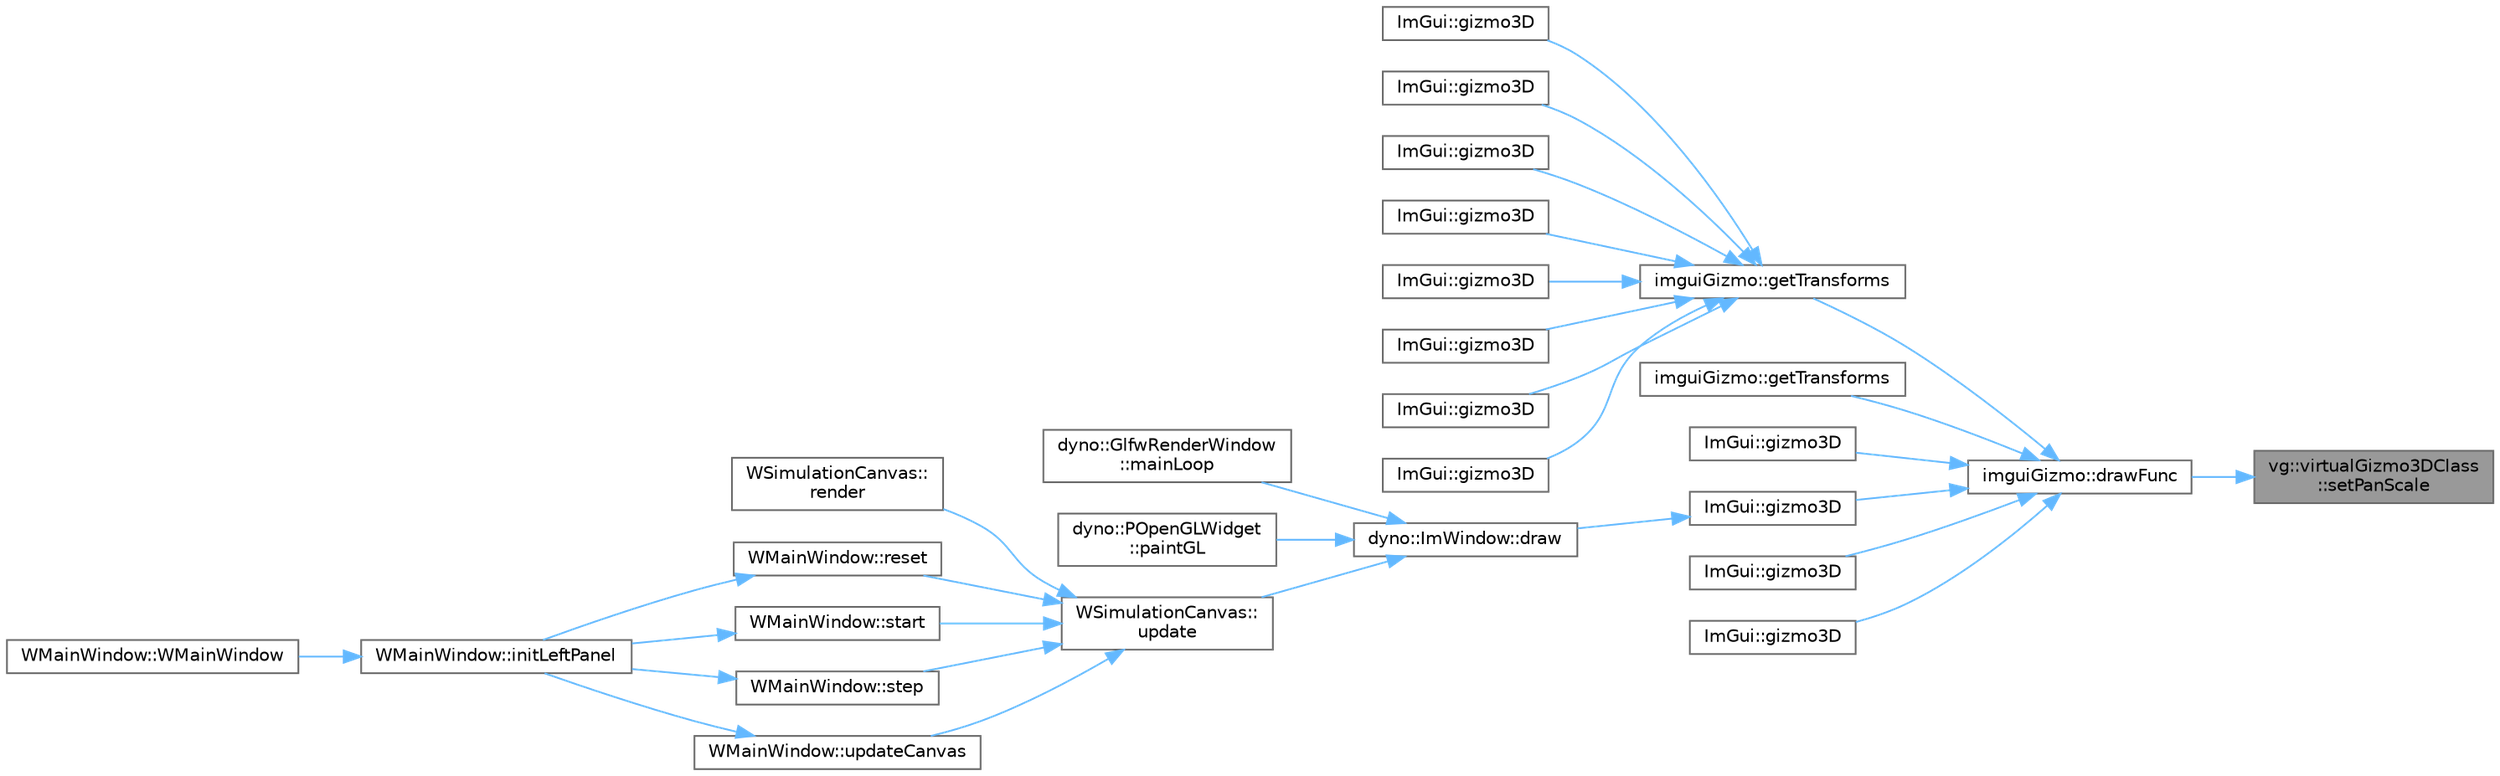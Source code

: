 digraph "vg::virtualGizmo3DClass::setPanScale"
{
 // LATEX_PDF_SIZE
  bgcolor="transparent";
  edge [fontname=Helvetica,fontsize=10,labelfontname=Helvetica,labelfontsize=10];
  node [fontname=Helvetica,fontsize=10,shape=box,height=0.2,width=0.4];
  rankdir="RL";
  Node1 [id="Node000001",label="vg::virtualGizmo3DClass\l::setPanScale",height=0.2,width=0.4,color="gray40", fillcolor="grey60", style="filled", fontcolor="black",tooltip=" "];
  Node1 -> Node2 [id="edge1_Node000001_Node000002",dir="back",color="steelblue1",style="solid",tooltip=" "];
  Node2 [id="Node000002",label="imguiGizmo::drawFunc",height=0.2,width=0.4,color="grey40", fillcolor="white", style="filled",URL="$structimgui_gizmo.html#a2c005d30d9ee3d3937373021936c1767",tooltip=" "];
  Node2 -> Node3 [id="edge2_Node000002_Node000003",dir="back",color="steelblue1",style="solid",tooltip=" "];
  Node3 [id="Node000003",label="imguiGizmo::getTransforms",height=0.2,width=0.4,color="grey40", fillcolor="white", style="filled",URL="$structimgui_gizmo.html#a241e926bd8739c54983bcd91be4b6ae3",tooltip=" "];
  Node3 -> Node4 [id="edge3_Node000003_Node000004",dir="back",color="steelblue1",style="solid",tooltip=" "];
  Node4 [id="Node000004",label="ImGui::gizmo3D",height=0.2,width=0.4,color="grey40", fillcolor="white", style="filled",URL="$namespace_im_gui.html#a61af30d549f6c2243c57a0d0d061e09a",tooltip=" "];
  Node3 -> Node5 [id="edge4_Node000003_Node000005",dir="back",color="steelblue1",style="solid",tooltip=" "];
  Node5 [id="Node000005",label="ImGui::gizmo3D",height=0.2,width=0.4,color="grey40", fillcolor="white", style="filled",URL="$namespace_im_gui.html#a877be18466d4e04f0b09af645d4406e1",tooltip=" "];
  Node3 -> Node6 [id="edge5_Node000003_Node000006",dir="back",color="steelblue1",style="solid",tooltip=" "];
  Node6 [id="Node000006",label="ImGui::gizmo3D",height=0.2,width=0.4,color="grey40", fillcolor="white", style="filled",URL="$namespace_im_gui.html#aca23c804bdcbc5de33b66933c14b5ad5",tooltip=" "];
  Node3 -> Node7 [id="edge6_Node000003_Node000007",dir="back",color="steelblue1",style="solid",tooltip=" "];
  Node7 [id="Node000007",label="ImGui::gizmo3D",height=0.2,width=0.4,color="grey40", fillcolor="white", style="filled",URL="$namespace_im_gui.html#af8ad013ce393b429a4a25fac01db6eda",tooltip=" "];
  Node3 -> Node8 [id="edge7_Node000003_Node000008",dir="back",color="steelblue1",style="solid",tooltip=" "];
  Node8 [id="Node000008",label="ImGui::gizmo3D",height=0.2,width=0.4,color="grey40", fillcolor="white", style="filled",URL="$namespace_im_gui.html#ae46fdfc64230fbd1698c69abd92fdfd6",tooltip=" "];
  Node3 -> Node9 [id="edge8_Node000003_Node000009",dir="back",color="steelblue1",style="solid",tooltip=" "];
  Node9 [id="Node000009",label="ImGui::gizmo3D",height=0.2,width=0.4,color="grey40", fillcolor="white", style="filled",URL="$namespace_im_gui.html#a027118ce41bc41c2f73b6d6e53140a85",tooltip=" "];
  Node3 -> Node10 [id="edge9_Node000003_Node000010",dir="back",color="steelblue1",style="solid",tooltip=" "];
  Node10 [id="Node000010",label="ImGui::gizmo3D",height=0.2,width=0.4,color="grey40", fillcolor="white", style="filled",URL="$namespace_im_gui.html#a11d3b06a2efc1fbdd031cc2685b01eed",tooltip=" "];
  Node3 -> Node11 [id="edge10_Node000003_Node000011",dir="back",color="steelblue1",style="solid",tooltip=" "];
  Node11 [id="Node000011",label="ImGui::gizmo3D",height=0.2,width=0.4,color="grey40", fillcolor="white", style="filled",URL="$namespace_im_gui.html#a2d2455778ebb948b9a7ca59128bc8493",tooltip=" "];
  Node2 -> Node12 [id="edge11_Node000002_Node000012",dir="back",color="steelblue1",style="solid",tooltip=" "];
  Node12 [id="Node000012",label="imguiGizmo::getTransforms",height=0.2,width=0.4,color="grey40", fillcolor="white", style="filled",URL="$structimgui_gizmo.html#a2069152a9dbaa940aa7d07c612afea8c",tooltip=" "];
  Node2 -> Node13 [id="edge12_Node000002_Node000013",dir="back",color="steelblue1",style="solid",tooltip=" "];
  Node13 [id="Node000013",label="ImGui::gizmo3D",height=0.2,width=0.4,color="grey40", fillcolor="white", style="filled",URL="$namespace_im_gui.html#af61ec011c335cdee3b2f83ef42d5b05e",tooltip=" "];
  Node2 -> Node14 [id="edge13_Node000002_Node000014",dir="back",color="steelblue1",style="solid",tooltip=" "];
  Node14 [id="Node000014",label="ImGui::gizmo3D",height=0.2,width=0.4,color="grey40", fillcolor="white", style="filled",URL="$namespace_im_gui.html#a90c2cd6c4e407679a6fb59114728de1b",tooltip=" "];
  Node14 -> Node15 [id="edge14_Node000014_Node000015",dir="back",color="steelblue1",style="solid",tooltip=" "];
  Node15 [id="Node000015",label="dyno::ImWindow::draw",height=0.2,width=0.4,color="grey40", fillcolor="white", style="filled",URL="$classdyno_1_1_im_window.html#a5075b54a2c06c5ca3ba633b3388cd836",tooltip=" "];
  Node15 -> Node16 [id="edge15_Node000015_Node000016",dir="back",color="steelblue1",style="solid",tooltip=" "];
  Node16 [id="Node000016",label="dyno::GlfwRenderWindow\l::mainLoop",height=0.2,width=0.4,color="grey40", fillcolor="white", style="filled",URL="$classdyno_1_1_glfw_render_window.html#a3bb103fce2b4642f10773e3c2ca9972d",tooltip=" "];
  Node15 -> Node17 [id="edge16_Node000015_Node000017",dir="back",color="steelblue1",style="solid",tooltip=" "];
  Node17 [id="Node000017",label="dyno::POpenGLWidget\l::paintGL",height=0.2,width=0.4,color="grey40", fillcolor="white", style="filled",URL="$classdyno_1_1_p_open_g_l_widget.html#ac3a49d40cf6bccf88a5b46f18f98ad07",tooltip=" "];
  Node15 -> Node18 [id="edge17_Node000015_Node000018",dir="back",color="steelblue1",style="solid",tooltip=" "];
  Node18 [id="Node000018",label="WSimulationCanvas::\lupdate",height=0.2,width=0.4,color="grey40", fillcolor="white", style="filled",URL="$class_w_simulation_canvas.html#af330bd93a0dc5ced223cf07561b2374d",tooltip=" "];
  Node18 -> Node19 [id="edge18_Node000018_Node000019",dir="back",color="steelblue1",style="solid",tooltip=" "];
  Node19 [id="Node000019",label="WSimulationCanvas::\lrender",height=0.2,width=0.4,color="grey40", fillcolor="white", style="filled",URL="$class_w_simulation_canvas.html#a29b6d8daeef2b20158893b121997420c",tooltip=" "];
  Node18 -> Node20 [id="edge19_Node000018_Node000020",dir="back",color="steelblue1",style="solid",tooltip=" "];
  Node20 [id="Node000020",label="WMainWindow::reset",height=0.2,width=0.4,color="grey40", fillcolor="white", style="filled",URL="$class_w_main_window.html#afb94556b68df6a356fd6998665c82bbc",tooltip=" "];
  Node20 -> Node21 [id="edge20_Node000020_Node000021",dir="back",color="steelblue1",style="solid",tooltip=" "];
  Node21 [id="Node000021",label="WMainWindow::initLeftPanel",height=0.2,width=0.4,color="grey40", fillcolor="white", style="filled",URL="$class_w_main_window.html#ab9eac61256921bae2858f7ce9ad73a4f",tooltip=" "];
  Node21 -> Node22 [id="edge21_Node000021_Node000022",dir="back",color="steelblue1",style="solid",tooltip=" "];
  Node22 [id="Node000022",label="WMainWindow::WMainWindow",height=0.2,width=0.4,color="grey40", fillcolor="white", style="filled",URL="$class_w_main_window.html#ad9432332a2d47efa21104a03bcd1c5fe",tooltip=" "];
  Node18 -> Node23 [id="edge22_Node000018_Node000023",dir="back",color="steelblue1",style="solid",tooltip=" "];
  Node23 [id="Node000023",label="WMainWindow::start",height=0.2,width=0.4,color="grey40", fillcolor="white", style="filled",URL="$class_w_main_window.html#adafeb33ccab943e1d587c9dc64ddae76",tooltip=" "];
  Node23 -> Node21 [id="edge23_Node000023_Node000021",dir="back",color="steelblue1",style="solid",tooltip=" "];
  Node18 -> Node24 [id="edge24_Node000018_Node000024",dir="back",color="steelblue1",style="solid",tooltip=" "];
  Node24 [id="Node000024",label="WMainWindow::step",height=0.2,width=0.4,color="grey40", fillcolor="white", style="filled",URL="$class_w_main_window.html#ae5389adf709fa3230dcf7aa43bf74a01",tooltip=" "];
  Node24 -> Node21 [id="edge25_Node000024_Node000021",dir="back",color="steelblue1",style="solid",tooltip=" "];
  Node18 -> Node25 [id="edge26_Node000018_Node000025",dir="back",color="steelblue1",style="solid",tooltip=" "];
  Node25 [id="Node000025",label="WMainWindow::updateCanvas",height=0.2,width=0.4,color="grey40", fillcolor="white", style="filled",URL="$class_w_main_window.html#a3e995652908583d59f639405372af006",tooltip=" "];
  Node25 -> Node21 [id="edge27_Node000025_Node000021",dir="back",color="steelblue1",style="solid",tooltip=" "];
  Node2 -> Node26 [id="edge28_Node000002_Node000026",dir="back",color="steelblue1",style="solid",tooltip=" "];
  Node26 [id="Node000026",label="ImGui::gizmo3D",height=0.2,width=0.4,color="grey40", fillcolor="white", style="filled",URL="$namespace_im_gui.html#a8d9228acc39af8e1a47b2bd05bcb054d",tooltip=" "];
  Node2 -> Node27 [id="edge29_Node000002_Node000027",dir="back",color="steelblue1",style="solid",tooltip=" "];
  Node27 [id="Node000027",label="ImGui::gizmo3D",height=0.2,width=0.4,color="grey40", fillcolor="white", style="filled",URL="$namespace_im_gui.html#aa09bc84b694b646f34ca6b4eec5c25e5",tooltip=" "];
}
